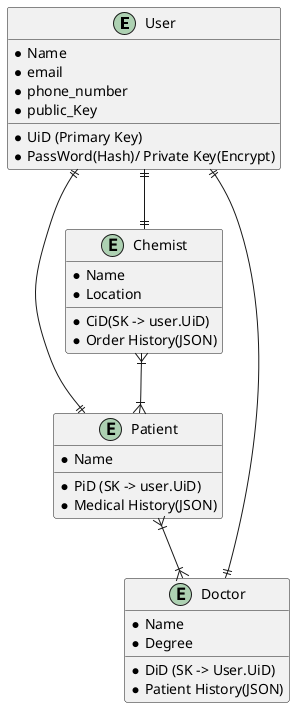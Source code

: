 @startuml
entity User{
    * Name
    * UiD (Primary Key)
    * email
    * phone_number
    * public_Key
    * PassWord(Hash)/ Private Key(Encrypt)
}

entity Patient{
    * Name
    * PiD (SK -> user.UiD)
    * Medical History(JSON)
}

entity Doctor{
    * Name
    * DiD (SK -> User.UiD)
    * Degree
    * Patient History(JSON)
}

entity Chemist{
    * Name
    * CiD(SK -> user.UiD)
    * Location
    * Order History(JSON)
}

Patient }|--|{ Doctor
Chemist }|--|{ Patient

User ||--|| Patient
User ||--|| Chemist
User ||--|| Doctor

@enduml
